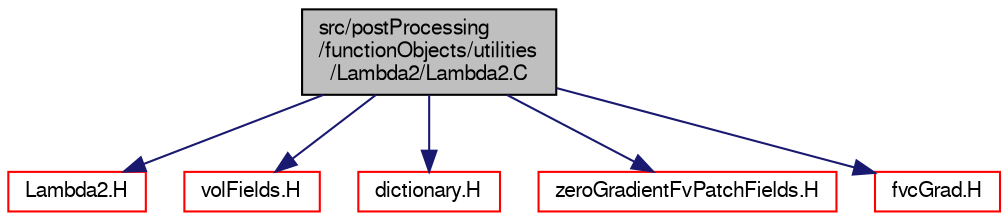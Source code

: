digraph "src/postProcessing/functionObjects/utilities/Lambda2/Lambda2.C"
{
  bgcolor="transparent";
  edge [fontname="FreeSans",fontsize="10",labelfontname="FreeSans",labelfontsize="10"];
  node [fontname="FreeSans",fontsize="10",shape=record];
  Node0 [label="src/postProcessing\l/functionObjects/utilities\l/Lambda2/Lambda2.C",height=0.2,width=0.4,color="black", fillcolor="grey75", style="filled", fontcolor="black"];
  Node0 -> Node1 [color="midnightblue",fontsize="10",style="solid",fontname="FreeSans"];
  Node1 [label="Lambda2.H",height=0.2,width=0.4,color="red",URL="$a13757.html"];
  Node0 -> Node68 [color="midnightblue",fontsize="10",style="solid",fontname="FreeSans"];
  Node68 [label="volFields.H",height=0.2,width=0.4,color="red",URL="$a02750.html"];
  Node0 -> Node261 [color="midnightblue",fontsize="10",style="solid",fontname="FreeSans"];
  Node261 [label="dictionary.H",height=0.2,width=0.4,color="red",URL="$a08804.html"];
  Node0 -> Node304 [color="midnightblue",fontsize="10",style="solid",fontname="FreeSans"];
  Node304 [label="zeroGradientFvPatchFields.H",height=0.2,width=0.4,color="red",URL="$a01547.html"];
  Node0 -> Node306 [color="midnightblue",fontsize="10",style="solid",fontname="FreeSans"];
  Node306 [label="fvcGrad.H",height=0.2,width=0.4,color="red",URL="$a02978.html",tooltip="Calculate the gradient of the given field. "];
}
